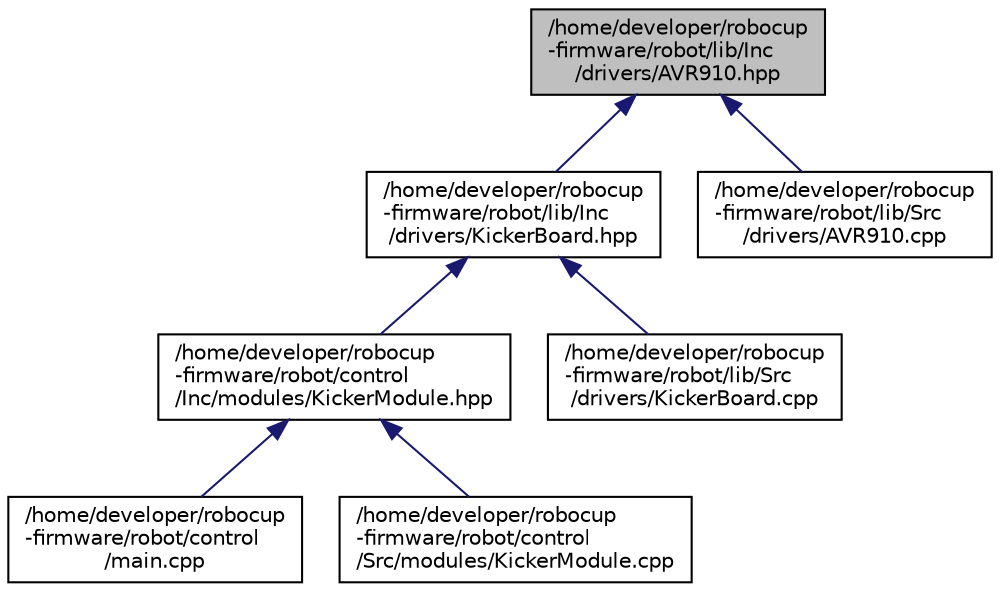 digraph "/home/developer/robocup-firmware/robot/lib/Inc/drivers/AVR910.hpp"
{
  edge [fontname="Helvetica",fontsize="10",labelfontname="Helvetica",labelfontsize="10"];
  node [fontname="Helvetica",fontsize="10",shape=record];
  Node10 [label="/home/developer/robocup\l-firmware/robot/lib/Inc\l/drivers/AVR910.hpp",height=0.2,width=0.4,color="black", fillcolor="grey75", style="filled", fontcolor="black"];
  Node10 -> Node11 [dir="back",color="midnightblue",fontsize="10",style="solid",fontname="Helvetica"];
  Node11 [label="/home/developer/robocup\l-firmware/robot/lib/Inc\l/drivers/KickerBoard.hpp",height=0.2,width=0.4,color="black", fillcolor="white", style="filled",URL="$_kicker_board_8hpp.html"];
  Node11 -> Node12 [dir="back",color="midnightblue",fontsize="10",style="solid",fontname="Helvetica"];
  Node12 [label="/home/developer/robocup\l-firmware/robot/control\l/Inc/modules/KickerModule.hpp",height=0.2,width=0.4,color="black", fillcolor="white", style="filled",URL="$_kicker_module_8hpp.html"];
  Node12 -> Node13 [dir="back",color="midnightblue",fontsize="10",style="solid",fontname="Helvetica"];
  Node13 [label="/home/developer/robocup\l-firmware/robot/control\l/main.cpp",height=0.2,width=0.4,color="black", fillcolor="white", style="filled",URL="$control_2main_8cpp.html"];
  Node12 -> Node14 [dir="back",color="midnightblue",fontsize="10",style="solid",fontname="Helvetica"];
  Node14 [label="/home/developer/robocup\l-firmware/robot/control\l/Src/modules/KickerModule.cpp",height=0.2,width=0.4,color="black", fillcolor="white", style="filled",URL="$_kicker_module_8cpp.html"];
  Node11 -> Node15 [dir="back",color="midnightblue",fontsize="10",style="solid",fontname="Helvetica"];
  Node15 [label="/home/developer/robocup\l-firmware/robot/lib/Src\l/drivers/KickerBoard.cpp",height=0.2,width=0.4,color="black", fillcolor="white", style="filled",URL="$_kicker_board_8cpp.html"];
  Node10 -> Node16 [dir="back",color="midnightblue",fontsize="10",style="solid",fontname="Helvetica"];
  Node16 [label="/home/developer/robocup\l-firmware/robot/lib/Src\l/drivers/AVR910.cpp",height=0.2,width=0.4,color="black", fillcolor="white", style="filled",URL="$_a_v_r910_8cpp.html"];
}
